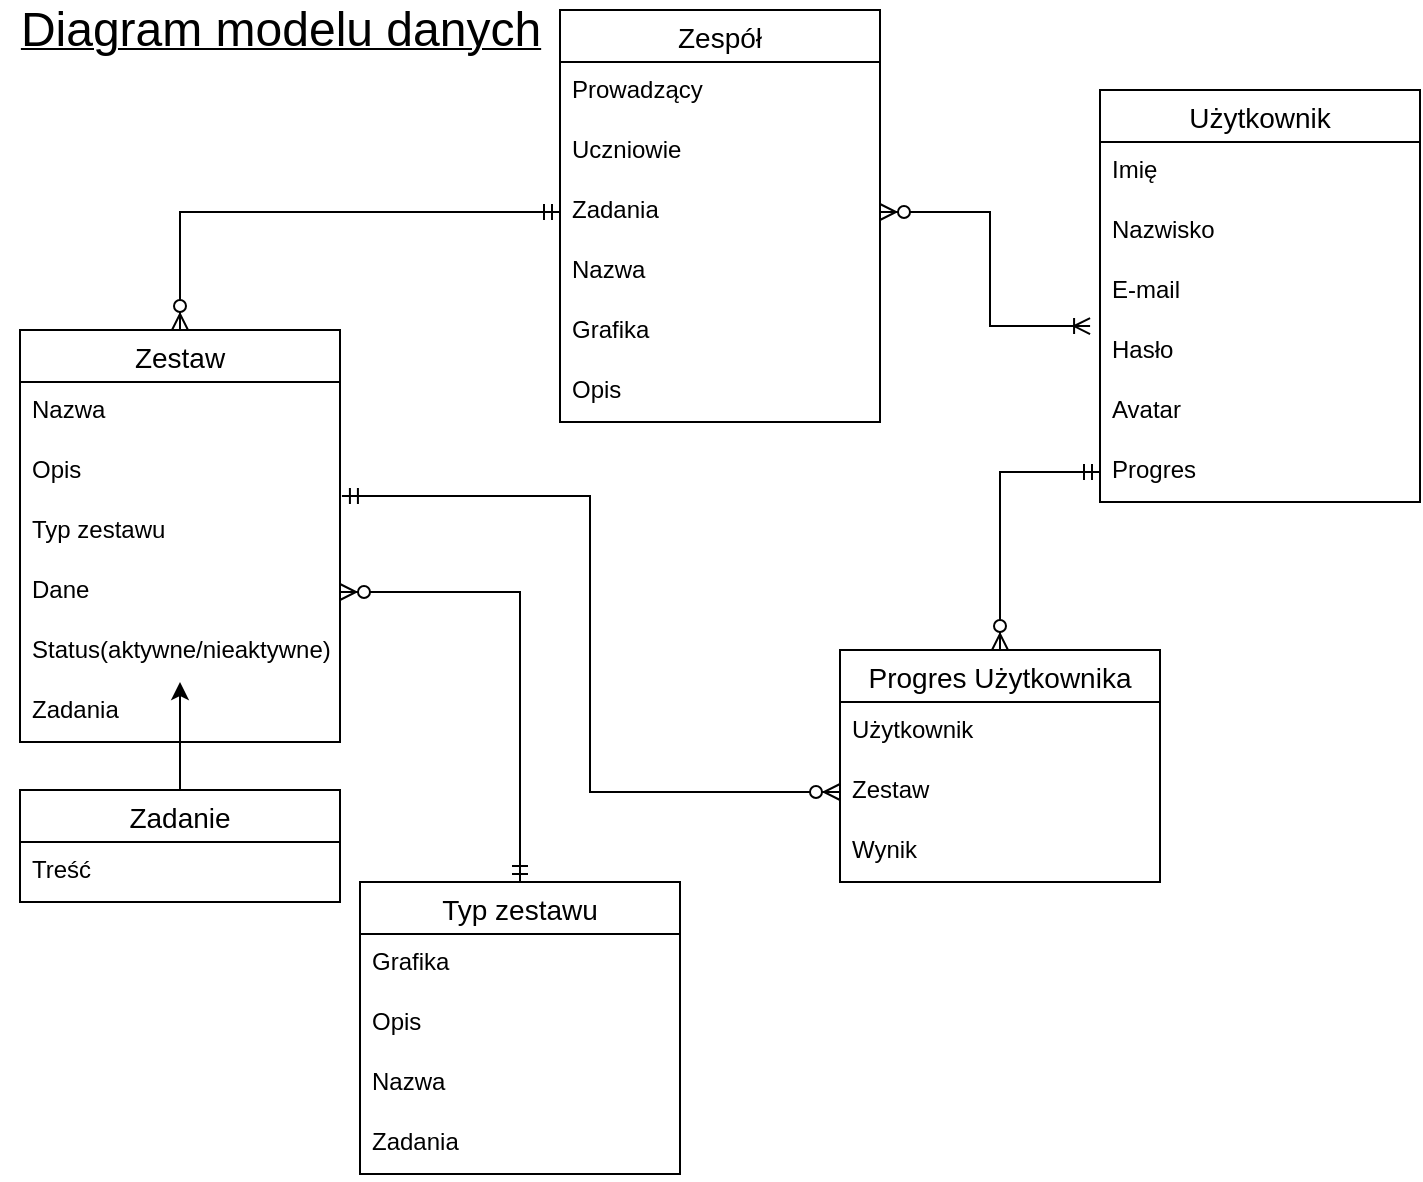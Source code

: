 <mxfile version="13.8.0" type="device"><diagram id="mG1zwCMi4CbOqdz2Jv76" name="Page-1"><mxGraphModel dx="868" dy="451" grid="1" gridSize="10" guides="1" tooltips="1" connect="1" arrows="1" fold="1" page="1" pageScale="1" pageWidth="827" pageHeight="1169" math="0" shadow="0"><root><mxCell id="0"/><mxCell id="1" parent="0"/><mxCell id="4ooqiN9EyKjLexZuAIUj-18" value="Użytkownik" style="swimlane;fontStyle=0;childLayout=stackLayout;horizontal=1;startSize=26;horizontalStack=0;resizeParent=1;resizeParentMax=0;resizeLast=0;collapsible=1;marginBottom=0;align=center;fontSize=14;" parent="1" vertex="1"><mxGeometry x="560" y="80" width="160" height="206" as="geometry"/></mxCell><mxCell id="4ooqiN9EyKjLexZuAIUj-19" value="Imię" style="text;strokeColor=none;fillColor=none;spacingLeft=4;spacingRight=4;overflow=hidden;rotatable=0;points=[[0,0.5],[1,0.5]];portConstraint=eastwest;fontSize=12;" parent="4ooqiN9EyKjLexZuAIUj-18" vertex="1"><mxGeometry y="26" width="160" height="30" as="geometry"/></mxCell><mxCell id="4ooqiN9EyKjLexZuAIUj-20" value="Nazwisko" style="text;strokeColor=none;fillColor=none;spacingLeft=4;spacingRight=4;overflow=hidden;rotatable=0;points=[[0,0.5],[1,0.5]];portConstraint=eastwest;fontSize=12;" parent="4ooqiN9EyKjLexZuAIUj-18" vertex="1"><mxGeometry y="56" width="160" height="30" as="geometry"/></mxCell><mxCell id="4ooqiN9EyKjLexZuAIUj-21" value="E-mail" style="text;strokeColor=none;fillColor=none;spacingLeft=4;spacingRight=4;overflow=hidden;rotatable=0;points=[[0,0.5],[1,0.5]];portConstraint=eastwest;fontSize=12;" parent="4ooqiN9EyKjLexZuAIUj-18" vertex="1"><mxGeometry y="86" width="160" height="30" as="geometry"/></mxCell><mxCell id="4ooqiN9EyKjLexZuAIUj-22" value="Hasło" style="text;strokeColor=none;fillColor=none;spacingLeft=4;spacingRight=4;overflow=hidden;rotatable=0;points=[[0,0.5],[1,0.5]];portConstraint=eastwest;fontSize=12;" parent="4ooqiN9EyKjLexZuAIUj-18" vertex="1"><mxGeometry y="116" width="160" height="30" as="geometry"/></mxCell><mxCell id="4ooqiN9EyKjLexZuAIUj-24" value="Avatar" style="text;strokeColor=none;fillColor=none;spacingLeft=4;spacingRight=4;overflow=hidden;rotatable=0;points=[[0,0.5],[1,0.5]];portConstraint=eastwest;fontSize=12;" parent="4ooqiN9EyKjLexZuAIUj-18" vertex="1"><mxGeometry y="146" width="160" height="30" as="geometry"/></mxCell><mxCell id="4ooqiN9EyKjLexZuAIUj-42" value="Progres" style="text;strokeColor=none;fillColor=none;spacingLeft=4;spacingRight=4;overflow=hidden;rotatable=0;points=[[0,0.5],[1,0.5]];portConstraint=eastwest;fontSize=12;" parent="4ooqiN9EyKjLexZuAIUj-18" vertex="1"><mxGeometry y="176" width="160" height="30" as="geometry"/></mxCell><mxCell id="4ooqiN9EyKjLexZuAIUj-34" value="Progres Użytkownika" style="swimlane;fontStyle=0;childLayout=stackLayout;horizontal=1;startSize=26;horizontalStack=0;resizeParent=1;resizeParentMax=0;resizeLast=0;collapsible=1;marginBottom=0;align=center;fontSize=14;" parent="1" vertex="1"><mxGeometry x="430" y="360" width="160" height="116" as="geometry"/></mxCell><mxCell id="4ooqiN9EyKjLexZuAIUj-35" value="Użytkownik" style="text;strokeColor=none;fillColor=none;spacingLeft=4;spacingRight=4;overflow=hidden;rotatable=0;points=[[0,0.5],[1,0.5]];portConstraint=eastwest;fontSize=12;" parent="4ooqiN9EyKjLexZuAIUj-34" vertex="1"><mxGeometry y="26" width="160" height="30" as="geometry"/></mxCell><mxCell id="4ooqiN9EyKjLexZuAIUj-36" value="Zestaw" style="text;strokeColor=none;fillColor=none;spacingLeft=4;spacingRight=4;overflow=hidden;rotatable=0;points=[[0,0.5],[1,0.5]];portConstraint=eastwest;fontSize=12;" parent="4ooqiN9EyKjLexZuAIUj-34" vertex="1"><mxGeometry y="56" width="160" height="30" as="geometry"/></mxCell><mxCell id="4ooqiN9EyKjLexZuAIUj-37" value="Wynik" style="text;strokeColor=none;fillColor=none;spacingLeft=4;spacingRight=4;overflow=hidden;rotatable=0;points=[[0,0.5],[1,0.5]];portConstraint=eastwest;fontSize=12;" parent="4ooqiN9EyKjLexZuAIUj-34" vertex="1"><mxGeometry y="86" width="160" height="30" as="geometry"/></mxCell><mxCell id="4ooqiN9EyKjLexZuAIUj-54" style="edgeStyle=orthogonalEdgeStyle;rounded=0;orthogonalLoop=1;jettySize=auto;html=1;entryX=0;entryY=0.5;entryDx=0;entryDy=0;startArrow=ERzeroToMany;startFill=1;endArrow=ERmandOne;endFill=0;" parent="1" source="4ooqiN9EyKjLexZuAIUj-26" target="4ooqiN9EyKjLexZuAIUj-17" edge="1"><mxGeometry relative="1" as="geometry"/></mxCell><mxCell id="4ooqiN9EyKjLexZuAIUj-26" value="Zestaw" style="swimlane;fontStyle=0;childLayout=stackLayout;horizontal=1;startSize=26;horizontalStack=0;resizeParent=1;resizeParentMax=0;resizeLast=0;collapsible=1;marginBottom=0;align=center;fontSize=14;" parent="1" vertex="1"><mxGeometry x="20" y="200" width="160" height="206" as="geometry"/></mxCell><mxCell id="4ooqiN9EyKjLexZuAIUj-28" value="Nazwa" style="text;strokeColor=none;fillColor=none;spacingLeft=4;spacingRight=4;overflow=hidden;rotatable=0;points=[[0,0.5],[1,0.5]];portConstraint=eastwest;fontSize=12;" parent="4ooqiN9EyKjLexZuAIUj-26" vertex="1"><mxGeometry y="26" width="160" height="30" as="geometry"/></mxCell><mxCell id="4ooqiN9EyKjLexZuAIUj-29" value="Opis" style="text;strokeColor=none;fillColor=none;spacingLeft=4;spacingRight=4;overflow=hidden;rotatable=0;points=[[0,0.5],[1,0.5]];portConstraint=eastwest;fontSize=12;" parent="4ooqiN9EyKjLexZuAIUj-26" vertex="1"><mxGeometry y="56" width="160" height="30" as="geometry"/></mxCell><mxCell id="4ooqiN9EyKjLexZuAIUj-31" value="Typ zestawu" style="text;strokeColor=none;fillColor=none;spacingLeft=4;spacingRight=4;overflow=hidden;rotatable=0;points=[[0,0.5],[1,0.5]];portConstraint=eastwest;fontSize=12;" parent="4ooqiN9EyKjLexZuAIUj-26" vertex="1"><mxGeometry y="86" width="160" height="30" as="geometry"/></mxCell><mxCell id="4ooqiN9EyKjLexZuAIUj-33" value="Dane" style="text;strokeColor=none;fillColor=none;spacingLeft=4;spacingRight=4;overflow=hidden;rotatable=0;points=[[0,0.5],[1,0.5]];portConstraint=eastwest;fontSize=12;" parent="4ooqiN9EyKjLexZuAIUj-26" vertex="1"><mxGeometry y="116" width="160" height="30" as="geometry"/></mxCell><mxCell id="4ooqiN9EyKjLexZuAIUj-53" value="Status(aktywne/nieaktywne)" style="text;strokeColor=none;fillColor=none;spacingLeft=4;spacingRight=4;overflow=hidden;rotatable=0;points=[[0,0.5],[1,0.5]];portConstraint=eastwest;fontSize=12;" parent="4ooqiN9EyKjLexZuAIUj-26" vertex="1"><mxGeometry y="146" width="160" height="30" as="geometry"/></mxCell><mxCell id="3To7r2ljEbDVrUWMIy7V-3" value="Zadania" style="text;strokeColor=none;fillColor=none;spacingLeft=4;spacingRight=4;overflow=hidden;rotatable=0;points=[[0,0.5],[1,0.5]];portConstraint=eastwest;fontSize=12;" vertex="1" parent="4ooqiN9EyKjLexZuAIUj-26"><mxGeometry y="176" width="160" height="30" as="geometry"/></mxCell><mxCell id="4ooqiN9EyKjLexZuAIUj-14" value="Zespół" style="swimlane;fontStyle=0;childLayout=stackLayout;horizontal=1;startSize=26;horizontalStack=0;resizeParent=1;resizeParentMax=0;resizeLast=0;collapsible=1;marginBottom=0;align=center;fontSize=14;" parent="1" vertex="1"><mxGeometry x="290" y="40" width="160" height="206" as="geometry"/></mxCell><mxCell id="4ooqiN9EyKjLexZuAIUj-15" value="Prowadzący" style="text;strokeColor=none;fillColor=none;spacingLeft=4;spacingRight=4;overflow=hidden;rotatable=0;points=[[0,0.5],[1,0.5]];portConstraint=eastwest;fontSize=12;" parent="4ooqiN9EyKjLexZuAIUj-14" vertex="1"><mxGeometry y="26" width="160" height="30" as="geometry"/></mxCell><mxCell id="4ooqiN9EyKjLexZuAIUj-16" value="Uczniowie" style="text;strokeColor=none;fillColor=none;spacingLeft=4;spacingRight=4;overflow=hidden;rotatable=0;points=[[0,0.5],[1,0.5]];portConstraint=eastwest;fontSize=12;" parent="4ooqiN9EyKjLexZuAIUj-14" vertex="1"><mxGeometry y="56" width="160" height="30" as="geometry"/></mxCell><mxCell id="4ooqiN9EyKjLexZuAIUj-17" value="Zadania" style="text;strokeColor=none;fillColor=none;spacingLeft=4;spacingRight=4;overflow=hidden;rotatable=0;points=[[0,0.5],[1,0.5]];portConstraint=eastwest;fontSize=12;" parent="4ooqiN9EyKjLexZuAIUj-14" vertex="1"><mxGeometry y="86" width="160" height="30" as="geometry"/></mxCell><mxCell id="4ooqiN9EyKjLexZuAIUj-43" value="Nazwa" style="text;strokeColor=none;fillColor=none;spacingLeft=4;spacingRight=4;overflow=hidden;rotatable=0;points=[[0,0.5],[1,0.5]];portConstraint=eastwest;fontSize=12;" parent="4ooqiN9EyKjLexZuAIUj-14" vertex="1"><mxGeometry y="116" width="160" height="30" as="geometry"/></mxCell><mxCell id="4ooqiN9EyKjLexZuAIUj-44" value="Grafika" style="text;strokeColor=none;fillColor=none;spacingLeft=4;spacingRight=4;overflow=hidden;rotatable=0;points=[[0,0.5],[1,0.5]];portConstraint=eastwest;fontSize=12;" parent="4ooqiN9EyKjLexZuAIUj-14" vertex="1"><mxGeometry y="146" width="160" height="30" as="geometry"/></mxCell><mxCell id="4ooqiN9EyKjLexZuAIUj-45" value="Opis" style="text;strokeColor=none;fillColor=none;spacingLeft=4;spacingRight=4;overflow=hidden;rotatable=0;points=[[0,0.5],[1,0.5]];portConstraint=eastwest;fontSize=12;" parent="4ooqiN9EyKjLexZuAIUj-14" vertex="1"><mxGeometry y="176" width="160" height="30" as="geometry"/></mxCell><mxCell id="4ooqiN9EyKjLexZuAIUj-55" style="edgeStyle=orthogonalEdgeStyle;rounded=0;orthogonalLoop=1;jettySize=auto;html=1;entryX=-0.031;entryY=1.067;entryDx=0;entryDy=0;entryPerimeter=0;startArrow=ERzeroToMany;startFill=1;endArrow=ERoneToMany;endFill=0;" parent="1" source="4ooqiN9EyKjLexZuAIUj-17" target="4ooqiN9EyKjLexZuAIUj-21" edge="1"><mxGeometry relative="1" as="geometry"/></mxCell><mxCell id="4ooqiN9EyKjLexZuAIUj-56" style="edgeStyle=orthogonalEdgeStyle;rounded=0;orthogonalLoop=1;jettySize=auto;html=1;startArrow=ERmandOne;startFill=0;endArrow=ERzeroToMany;endFill=1;" parent="1" source="4ooqiN9EyKjLexZuAIUj-42" target="4ooqiN9EyKjLexZuAIUj-34" edge="1"><mxGeometry relative="1" as="geometry"/></mxCell><mxCell id="4ooqiN9EyKjLexZuAIUj-57" style="edgeStyle=orthogonalEdgeStyle;rounded=0;orthogonalLoop=1;jettySize=auto;html=1;startArrow=ERzeroToMany;startFill=1;endArrow=ERmandOne;endFill=0;" parent="1" source="4ooqiN9EyKjLexZuAIUj-33" target="4ooqiN9EyKjLexZuAIUj-38" edge="1"><mxGeometry relative="1" as="geometry"/></mxCell><mxCell id="4ooqiN9EyKjLexZuAIUj-58" style="edgeStyle=orthogonalEdgeStyle;rounded=0;orthogonalLoop=1;jettySize=auto;html=1;entryX=1.006;entryY=0.9;entryDx=0;entryDy=0;entryPerimeter=0;startArrow=ERzeroToMany;startFill=1;endArrow=ERmandOne;endFill=0;" parent="1" source="4ooqiN9EyKjLexZuAIUj-36" target="4ooqiN9EyKjLexZuAIUj-29" edge="1"><mxGeometry relative="1" as="geometry"/></mxCell><mxCell id="4ooqiN9EyKjLexZuAIUj-60" value="&lt;u&gt;&lt;font style=&quot;font-size: 24px&quot;&gt;Diagram modelu danych&lt;/font&gt;&lt;/u&gt;" style="text;html=1;align=center;verticalAlign=middle;resizable=0;points=[];autosize=1;strokeWidth=4;" parent="1" vertex="1"><mxGeometry x="10" y="40" width="280" height="20" as="geometry"/></mxCell><mxCell id="4ooqiN9EyKjLexZuAIUj-38" value="Typ zestawu" style="swimlane;fontStyle=0;childLayout=stackLayout;horizontal=1;startSize=26;horizontalStack=0;resizeParent=1;resizeParentMax=0;resizeLast=0;collapsible=1;marginBottom=0;align=center;fontSize=14;" parent="1" vertex="1"><mxGeometry x="190" y="476" width="160" height="146" as="geometry"/></mxCell><mxCell id="4ooqiN9EyKjLexZuAIUj-39" value="Grafika" style="text;strokeColor=none;fillColor=none;spacingLeft=4;spacingRight=4;overflow=hidden;rotatable=0;points=[[0,0.5],[1,0.5]];portConstraint=eastwest;fontSize=12;" parent="4ooqiN9EyKjLexZuAIUj-38" vertex="1"><mxGeometry y="26" width="160" height="30" as="geometry"/></mxCell><mxCell id="4ooqiN9EyKjLexZuAIUj-40" value="Opis" style="text;strokeColor=none;fillColor=none;spacingLeft=4;spacingRight=4;overflow=hidden;rotatable=0;points=[[0,0.5],[1,0.5]];portConstraint=eastwest;fontSize=12;" parent="4ooqiN9EyKjLexZuAIUj-38" vertex="1"><mxGeometry y="56" width="160" height="30" as="geometry"/></mxCell><mxCell id="4ooqiN9EyKjLexZuAIUj-41" value="Nazwa" style="text;strokeColor=none;fillColor=none;spacingLeft=4;spacingRight=4;overflow=hidden;rotatable=0;points=[[0,0.5],[1,0.5]];portConstraint=eastwest;fontSize=12;" parent="4ooqiN9EyKjLexZuAIUj-38" vertex="1"><mxGeometry y="86" width="160" height="30" as="geometry"/></mxCell><mxCell id="MMTH7aRbDq3-126tkj90-5" value="Zadania" style="text;strokeColor=none;fillColor=none;spacingLeft=4;spacingRight=4;overflow=hidden;rotatable=0;points=[[0,0.5],[1,0.5]];portConstraint=eastwest;fontSize=12;" parent="4ooqiN9EyKjLexZuAIUj-38" vertex="1"><mxGeometry y="116" width="160" height="30" as="geometry"/></mxCell><mxCell id="3To7r2ljEbDVrUWMIy7V-2" style="edgeStyle=orthogonalEdgeStyle;rounded=0;orthogonalLoop=1;jettySize=auto;html=1;" edge="1" parent="1" source="MMTH7aRbDq3-126tkj90-1" target="4ooqiN9EyKjLexZuAIUj-53"><mxGeometry relative="1" as="geometry"><Array as="points"><mxPoint x="100" y="390"/><mxPoint x="100" y="390"/></Array></mxGeometry></mxCell><mxCell id="MMTH7aRbDq3-126tkj90-1" value="Zadanie" style="swimlane;fontStyle=0;childLayout=stackLayout;horizontal=1;startSize=26;horizontalStack=0;resizeParent=1;resizeParentMax=0;resizeLast=0;collapsible=1;marginBottom=0;align=center;fontSize=14;" parent="1" vertex="1"><mxGeometry x="20" y="430" width="160" height="56" as="geometry"/></mxCell><mxCell id="MMTH7aRbDq3-126tkj90-2" value="Treść" style="text;strokeColor=none;fillColor=none;spacingLeft=4;spacingRight=4;overflow=hidden;rotatable=0;points=[[0,0.5],[1,0.5]];portConstraint=eastwest;fontSize=12;" parent="MMTH7aRbDq3-126tkj90-1" vertex="1"><mxGeometry y="26" width="160" height="30" as="geometry"/></mxCell></root></mxGraphModel></diagram></mxfile>